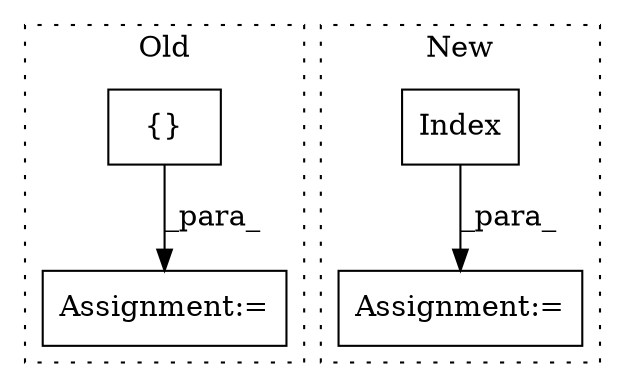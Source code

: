 digraph G {
subgraph cluster0 {
1 [label="{}" a="4" s="25283" l="2" shape="box"];
3 [label="Assignment:=" a="7" s="25945" l="1" shape="box"];
label = "Old";
style="dotted";
}
subgraph cluster1 {
2 [label="Index" a="32" s="25253,25280" l="6,1" shape="box"];
4 [label="Assignment:=" a="7" s="25935" l="1" shape="box"];
label = "New";
style="dotted";
}
1 -> 3 [label="_para_"];
2 -> 4 [label="_para_"];
}